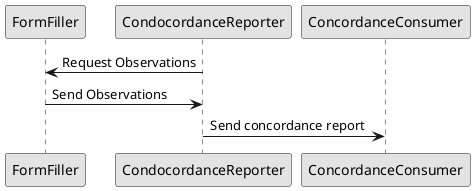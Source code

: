 @startuml
skinparam monochrome true
participant FormFiller as FF
participant CondocordanceReporter as CR 
participant ConcordanceConsumer as CC 
CR -> FF: Request Observations
FF -> CR: Send Observations
'CR -> CR: Calculate concordance 
CR -> CC: Send concordance report 
@enduml